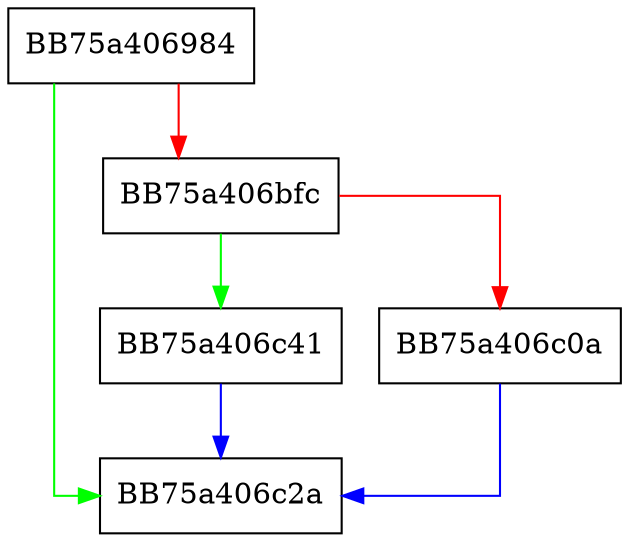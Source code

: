 digraph nUFSP_pdf {
  node [shape="box"];
  graph [splines=ortho];
  BB75a406984 -> BB75a406c2a [color="green"];
  BB75a406984 -> BB75a406bfc [color="red"];
  BB75a406bfc -> BB75a406c41 [color="green"];
  BB75a406bfc -> BB75a406c0a [color="red"];
  BB75a406c0a -> BB75a406c2a [color="blue"];
  BB75a406c41 -> BB75a406c2a [color="blue"];
}